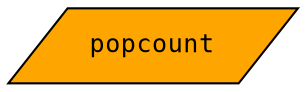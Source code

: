 digraph popcount_cg
{
  graph [rankdir="TB", nodesep = "0.175"];
  node [fontname="Courier", fontsize="12", style="filled"];
  edge [fontname="Courier", fontsize="12"];

  popcount  [label="popcount", ntype="node", argix="-1", dataspec="na", bb="-1", shape="parallelogram", fillcolor="orange"];


}
